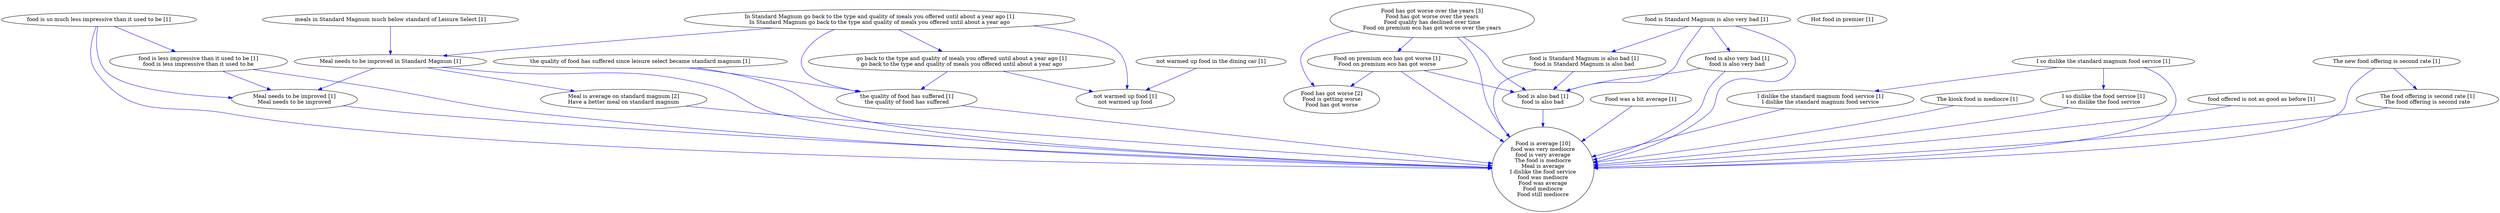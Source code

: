 digraph collapsedGraph {
"Food has got worse over the years [3]\nFood has got worse over the years\nFood quality has declined over time\nFood on premium eco has got worse over the years""Meal is average on standard magnum [2]\nHave a better meal on standard magnum""Food is average [10]\nfood was very mediocre\nfood is very average\nThe food is mediocre\nMeal is average\nI dislike the food service\nfood was mediocre\nFood was average\nFood mediocre\nFood still mediocre""Food has got worse [2]\nFood is getting worse\nFood has got worse""Food on premium eco has got worse [1]\nFood on premium eco has got worse""Food was a bit average [1]""Hot food in premier [1]""I so dislike the standard magnum food service [1]""I dislike the standard magnum food service [1]\nI dislike the standard magnum food service""I so dislike the food service [1]\nI so dislike the food service""In Standard Magnum go back to the type and quality of meals you offered until about a year ago [1]\nIn Standard Magnum go back to the type and quality of meals you offered until about a year ago""go back to the type and quality of meals you offered until about a year ago [1]\ngo back to the type and quality of meals you offered until about a year ago""Meal needs to be improved in Standard Magnum [1]""Meal needs to be improved [1]\nMeal needs to be improved""The kiosk food is mediocre [1]""The new food offering is second rate [1]""The food offering is second rate [1]\nThe food offering is second rate""food is Standard Magnum is also very bad [1]""food is Standard Magnum is also bad [1]\nfood is Standard Magnum is also bad""food is also bad [1]\nfood is also bad""food is also very bad [1]\nfood is also very bad""food is so much less impressive than it used to be [1]""food is less impressive than it used to be [1]\nfood is less impressive than it used to be""food offered is not as good as before [1]""meals in Standard Magnum much below standard of Leisure Select [1]""not warmed up food in the dining car [1]""not warmed up food [1]\nnot warmed up food""the quality of food has suffered since leisure select became standard magnum [1]""the quality of food has suffered [1]\nthe quality of food has suffered""Food has got worse over the years [3]\nFood has got worse over the years\nFood quality has declined over time\nFood on premium eco has got worse over the years" -> "Food is average [10]\nfood was very mediocre\nfood is very average\nThe food is mediocre\nMeal is average\nI dislike the food service\nfood was mediocre\nFood was average\nFood mediocre\nFood still mediocre" [color=blue]
"Food has got worse over the years [3]\nFood has got worse over the years\nFood quality has declined over time\nFood on premium eco has got worse over the years" -> "Food on premium eco has got worse [1]\nFood on premium eco has got worse" [color=blue]
"Food has got worse over the years [3]\nFood has got worse over the years\nFood quality has declined over time\nFood on premium eco has got worse over the years" -> "Food has got worse [2]\nFood is getting worse\nFood has got worse" [color=blue]
"Food on premium eco has got worse [1]\nFood on premium eco has got worse" -> "Food is average [10]\nfood was very mediocre\nfood is very average\nThe food is mediocre\nMeal is average\nI dislike the food service\nfood was mediocre\nFood was average\nFood mediocre\nFood still mediocre" [color=blue]
"Food on premium eco has got worse [1]\nFood on premium eco has got worse" -> "Food has got worse [2]\nFood is getting worse\nFood has got worse" [color=blue]
"I so dislike the standard magnum food service [1]" -> "I dislike the standard magnum food service [1]\nI dislike the standard magnum food service" [color=blue]
"I dislike the standard magnum food service [1]\nI dislike the standard magnum food service" -> "Food is average [10]\nfood was very mediocre\nfood is very average\nThe food is mediocre\nMeal is average\nI dislike the food service\nfood was mediocre\nFood was average\nFood mediocre\nFood still mediocre" [color=blue]
"I so dislike the standard magnum food service [1]" -> "I so dislike the food service [1]\nI so dislike the food service" [color=blue]
"I so dislike the standard magnum food service [1]" -> "Food is average [10]\nfood was very mediocre\nfood is very average\nThe food is mediocre\nMeal is average\nI dislike the food service\nfood was mediocre\nFood was average\nFood mediocre\nFood still mediocre" [color=blue]
"In Standard Magnum go back to the type and quality of meals you offered until about a year ago [1]\nIn Standard Magnum go back to the type and quality of meals you offered until about a year ago" -> "go back to the type and quality of meals you offered until about a year ago [1]\ngo back to the type and quality of meals you offered until about a year ago" [color=blue]
"Food was a bit average [1]" -> "Food is average [10]\nfood was very mediocre\nfood is very average\nThe food is mediocre\nMeal is average\nI dislike the food service\nfood was mediocre\nFood was average\nFood mediocre\nFood still mediocre" [color=blue]
"Meal is average on standard magnum [2]\nHave a better meal on standard magnum" -> "Food is average [10]\nfood was very mediocre\nfood is very average\nThe food is mediocre\nMeal is average\nI dislike the food service\nfood was mediocre\nFood was average\nFood mediocre\nFood still mediocre" [color=blue]
"Meal needs to be improved in Standard Magnum [1]" -> "Meal needs to be improved [1]\nMeal needs to be improved" [color=blue]
"In Standard Magnum go back to the type and quality of meals you offered until about a year ago [1]\nIn Standard Magnum go back to the type and quality of meals you offered until about a year ago" -> "Meal needs to be improved in Standard Magnum [1]" [color=blue]
"Meal needs to be improved in Standard Magnum [1]" -> "Meal is average on standard magnum [2]\nHave a better meal on standard magnum" [color=blue]
"Meal needs to be improved in Standard Magnum [1]" -> "Food is average [10]\nfood was very mediocre\nfood is very average\nThe food is mediocre\nMeal is average\nI dislike the food service\nfood was mediocre\nFood was average\nFood mediocre\nFood still mediocre" [color=blue]
"Meal needs to be improved [1]\nMeal needs to be improved" -> "Food is average [10]\nfood was very mediocre\nfood is very average\nThe food is mediocre\nMeal is average\nI dislike the food service\nfood was mediocre\nFood was average\nFood mediocre\nFood still mediocre" [color=blue]
"I so dislike the food service [1]\nI so dislike the food service" -> "Food is average [10]\nfood was very mediocre\nfood is very average\nThe food is mediocre\nMeal is average\nI dislike the food service\nfood was mediocre\nFood was average\nFood mediocre\nFood still mediocre" [color=blue]
"The kiosk food is mediocre [1]" -> "Food is average [10]\nfood was very mediocre\nfood is very average\nThe food is mediocre\nMeal is average\nI dislike the food service\nfood was mediocre\nFood was average\nFood mediocre\nFood still mediocre" [color=blue]
"The new food offering is second rate [1]" -> "The food offering is second rate [1]\nThe food offering is second rate" [color=blue]
"The new food offering is second rate [1]" -> "Food is average [10]\nfood was very mediocre\nfood is very average\nThe food is mediocre\nMeal is average\nI dislike the food service\nfood was mediocre\nFood was average\nFood mediocre\nFood still mediocre" [color=blue]
"The food offering is second rate [1]\nThe food offering is second rate" -> "Food is average [10]\nfood was very mediocre\nfood is very average\nThe food is mediocre\nMeal is average\nI dislike the food service\nfood was mediocre\nFood was average\nFood mediocre\nFood still mediocre" [color=blue]
"food is Standard Magnum is also very bad [1]" -> "food is Standard Magnum is also bad [1]\nfood is Standard Magnum is also bad" [color=blue]
"food is Standard Magnum is also bad [1]\nfood is Standard Magnum is also bad" -> "food is also bad [1]\nfood is also bad" [color=blue]
"food is Standard Magnum is also very bad [1]" -> "food is also very bad [1]\nfood is also very bad" [color=blue]
"food is also very bad [1]\nfood is also very bad" -> "food is also bad [1]\nfood is also bad" [color=blue]
"food is Standard Magnum is also very bad [1]" -> "food is also bad [1]\nfood is also bad" [color=blue]
"Food has got worse over the years [3]\nFood has got worse over the years\nFood quality has declined over time\nFood on premium eco has got worse over the years" -> "food is also bad [1]\nfood is also bad" [color=blue]
"Food on premium eco has got worse [1]\nFood on premium eco has got worse" -> "food is also bad [1]\nfood is also bad" [color=blue]
"food is Standard Magnum is also very bad [1]" -> "Food is average [10]\nfood was very mediocre\nfood is very average\nThe food is mediocre\nMeal is average\nI dislike the food service\nfood was mediocre\nFood was average\nFood mediocre\nFood still mediocre" [color=blue]
"food is Standard Magnum is also bad [1]\nfood is Standard Magnum is also bad" -> "Food is average [10]\nfood was very mediocre\nfood is very average\nThe food is mediocre\nMeal is average\nI dislike the food service\nfood was mediocre\nFood was average\nFood mediocre\nFood still mediocre" [color=blue]
"food is also bad [1]\nfood is also bad" -> "Food is average [10]\nfood was very mediocre\nfood is very average\nThe food is mediocre\nMeal is average\nI dislike the food service\nfood was mediocre\nFood was average\nFood mediocre\nFood still mediocre" [color=blue]
"food is also very bad [1]\nfood is also very bad" -> "Food is average [10]\nfood was very mediocre\nfood is very average\nThe food is mediocre\nMeal is average\nI dislike the food service\nfood was mediocre\nFood was average\nFood mediocre\nFood still mediocre" [color=blue]
"food is so much less impressive than it used to be [1]" -> "food is less impressive than it used to be [1]\nfood is less impressive than it used to be" [color=blue]
"food is so much less impressive than it used to be [1]" -> "Food is average [10]\nfood was very mediocre\nfood is very average\nThe food is mediocre\nMeal is average\nI dislike the food service\nfood was mediocre\nFood was average\nFood mediocre\nFood still mediocre" [color=blue]
"food is so much less impressive than it used to be [1]" -> "Meal needs to be improved [1]\nMeal needs to be improved" [color=blue]
"food is less impressive than it used to be [1]\nfood is less impressive than it used to be" -> "Food is average [10]\nfood was very mediocre\nfood is very average\nThe food is mediocre\nMeal is average\nI dislike the food service\nfood was mediocre\nFood was average\nFood mediocre\nFood still mediocre" [color=blue]
"food is less impressive than it used to be [1]\nfood is less impressive than it used to be" -> "Meal needs to be improved [1]\nMeal needs to be improved" [color=blue]
"food offered is not as good as before [1]" -> "Food is average [10]\nfood was very mediocre\nfood is very average\nThe food is mediocre\nMeal is average\nI dislike the food service\nfood was mediocre\nFood was average\nFood mediocre\nFood still mediocre" [color=blue]
"meals in Standard Magnum much below standard of Leisure Select [1]" -> "Meal needs to be improved in Standard Magnum [1]" [color=blue]
"not warmed up food in the dining car [1]" -> "not warmed up food [1]\nnot warmed up food" [color=blue]
"In Standard Magnum go back to the type and quality of meals you offered until about a year ago [1]\nIn Standard Magnum go back to the type and quality of meals you offered until about a year ago" -> "not warmed up food [1]\nnot warmed up food" [color=blue]
"go back to the type and quality of meals you offered until about a year ago [1]\ngo back to the type and quality of meals you offered until about a year ago" -> "not warmed up food [1]\nnot warmed up food" [color=blue]
"the quality of food has suffered since leisure select became standard magnum [1]" -> "the quality of food has suffered [1]\nthe quality of food has suffered" [color=blue]
"In Standard Magnum go back to the type and quality of meals you offered until about a year ago [1]\nIn Standard Magnum go back to the type and quality of meals you offered until about a year ago" -> "the quality of food has suffered [1]\nthe quality of food has suffered" [color=blue]
"go back to the type and quality of meals you offered until about a year ago [1]\ngo back to the type and quality of meals you offered until about a year ago" -> "the quality of food has suffered [1]\nthe quality of food has suffered" [color=blue]
"the quality of food has suffered since leisure select became standard magnum [1]" -> "Food is average [10]\nfood was very mediocre\nfood is very average\nThe food is mediocre\nMeal is average\nI dislike the food service\nfood was mediocre\nFood was average\nFood mediocre\nFood still mediocre" [color=blue]
"the quality of food has suffered [1]\nthe quality of food has suffered" -> "Food is average [10]\nfood was very mediocre\nfood is very average\nThe food is mediocre\nMeal is average\nI dislike the food service\nfood was mediocre\nFood was average\nFood mediocre\nFood still mediocre" [color=blue]
}